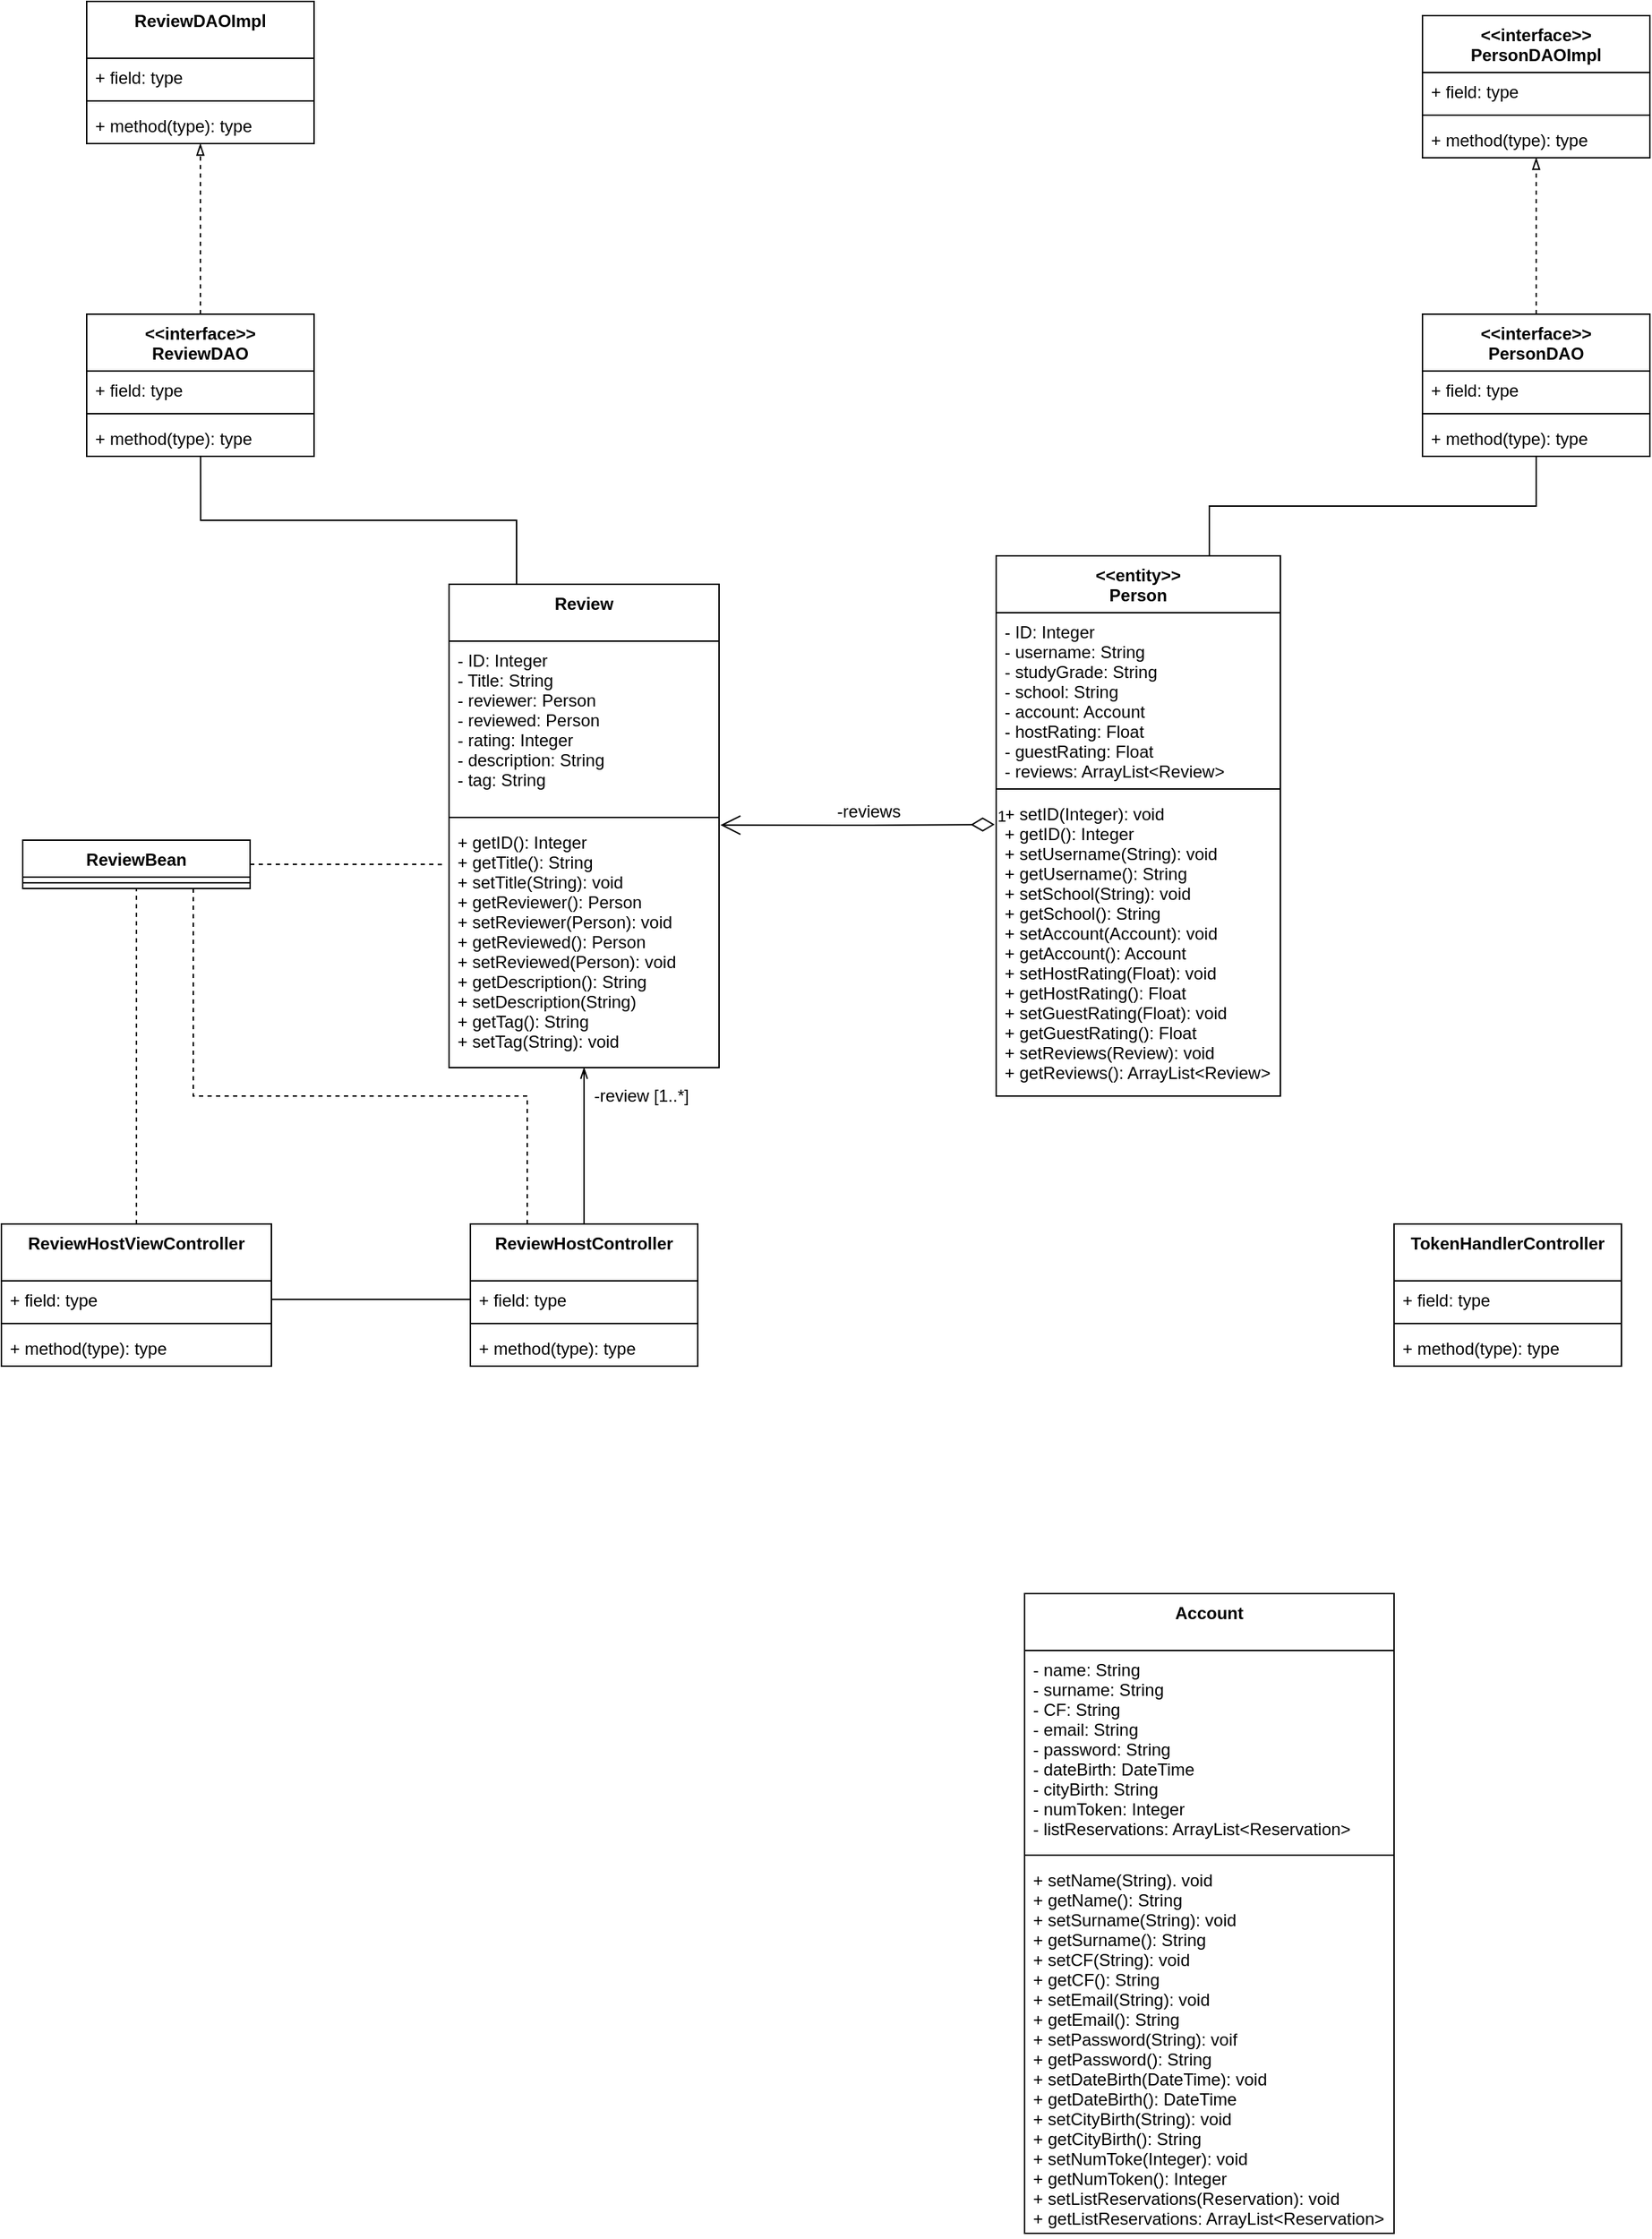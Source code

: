 <mxfile version="14.1.1" type="github">
  <diagram id="w0jWqpOduRP_DTYvotxJ" name="Page-1">
    <mxGraphModel dx="981" dy="1353" grid="1" gridSize="10" guides="1" tooltips="1" connect="1" arrows="1" fold="1" page="1" pageScale="1" pageWidth="1169" pageHeight="827" math="0" shadow="0">
      <root>
        <mxCell id="0" />
        <mxCell id="1" parent="0" />
        <mxCell id="_ANVthijb6fyCb5TBOQM-40" style="edgeStyle=orthogonalEdgeStyle;rounded=0;orthogonalLoop=1;jettySize=auto;html=1;entryX=0.5;entryY=0.999;entryDx=0;entryDy=0;entryPerimeter=0;endArrow=openThin;endFill=0;" edge="1" parent="1" source="_ANVthijb6fyCb5TBOQM-1" target="_ANVthijb6fyCb5TBOQM-20">
          <mxGeometry relative="1" as="geometry" />
        </mxCell>
        <mxCell id="_ANVthijb6fyCb5TBOQM-45" style="edgeStyle=orthogonalEdgeStyle;rounded=0;orthogonalLoop=1;jettySize=auto;html=1;exitX=0.25;exitY=0;exitDx=0;exitDy=0;entryX=0.75;entryY=1;entryDx=0;entryDy=0;dashed=1;endArrow=none;endFill=0;" edge="1" parent="1" source="_ANVthijb6fyCb5TBOQM-1" target="_ANVthijb6fyCb5TBOQM-21">
          <mxGeometry relative="1" as="geometry">
            <Array as="points">
              <mxPoint x="450" y="-10" />
              <mxPoint x="215" y="-10" />
            </Array>
          </mxGeometry>
        </mxCell>
        <mxCell id="_ANVthijb6fyCb5TBOQM-1" value="ReviewHostController" style="swimlane;fontStyle=1;align=center;verticalAlign=top;childLayout=stackLayout;horizontal=1;startSize=40;horizontalStack=0;resizeParent=1;resizeParentMax=0;resizeLast=0;collapsible=1;marginBottom=0;" vertex="1" parent="1">
          <mxGeometry x="410" y="80" width="160" height="100" as="geometry">
            <mxRectangle x="490" y="250" width="160" height="40" as="alternateBounds" />
          </mxGeometry>
        </mxCell>
        <mxCell id="_ANVthijb6fyCb5TBOQM-2" value="+ field: type" style="text;strokeColor=none;fillColor=none;align=left;verticalAlign=top;spacingLeft=4;spacingRight=4;overflow=hidden;rotatable=0;points=[[0,0.5],[1,0.5]];portConstraint=eastwest;" vertex="1" parent="_ANVthijb6fyCb5TBOQM-1">
          <mxGeometry y="40" width="160" height="26" as="geometry" />
        </mxCell>
        <mxCell id="_ANVthijb6fyCb5TBOQM-3" value="" style="line;strokeWidth=1;fillColor=none;align=left;verticalAlign=middle;spacingTop=-1;spacingLeft=3;spacingRight=3;rotatable=0;labelPosition=right;points=[];portConstraint=eastwest;" vertex="1" parent="_ANVthijb6fyCb5TBOQM-1">
          <mxGeometry y="66" width="160" height="8" as="geometry" />
        </mxCell>
        <mxCell id="_ANVthijb6fyCb5TBOQM-4" value="+ method(type): type" style="text;strokeColor=none;fillColor=none;align=left;verticalAlign=top;spacingLeft=4;spacingRight=4;overflow=hidden;rotatable=0;points=[[0,0.5],[1,0.5]];portConstraint=eastwest;" vertex="1" parent="_ANVthijb6fyCb5TBOQM-1">
          <mxGeometry y="74" width="160" height="26" as="geometry" />
        </mxCell>
        <mxCell id="_ANVthijb6fyCb5TBOQM-44" style="edgeStyle=orthogonalEdgeStyle;rounded=0;orthogonalLoop=1;jettySize=auto;html=1;entryX=0.5;entryY=1;entryDx=0;entryDy=0;dashed=1;endArrow=none;endFill=0;" edge="1" parent="1" source="_ANVthijb6fyCb5TBOQM-5" target="_ANVthijb6fyCb5TBOQM-21">
          <mxGeometry relative="1" as="geometry" />
        </mxCell>
        <mxCell id="_ANVthijb6fyCb5TBOQM-5" value="ReviewHostViewController" style="swimlane;fontStyle=1;align=center;verticalAlign=top;childLayout=stackLayout;horizontal=1;startSize=40;horizontalStack=0;resizeParent=1;resizeParentMax=0;resizeLast=0;collapsible=1;marginBottom=0;" vertex="1" parent="1">
          <mxGeometry x="80" y="80" width="190" height="100" as="geometry">
            <mxRectangle x="490" y="250" width="160" height="40" as="alternateBounds" />
          </mxGeometry>
        </mxCell>
        <mxCell id="_ANVthijb6fyCb5TBOQM-6" value="+ field: type" style="text;strokeColor=none;fillColor=none;align=left;verticalAlign=top;spacingLeft=4;spacingRight=4;overflow=hidden;rotatable=0;points=[[0,0.5],[1,0.5]];portConstraint=eastwest;" vertex="1" parent="_ANVthijb6fyCb5TBOQM-5">
          <mxGeometry y="40" width="190" height="26" as="geometry" />
        </mxCell>
        <mxCell id="_ANVthijb6fyCb5TBOQM-7" value="" style="line;strokeWidth=1;fillColor=none;align=left;verticalAlign=middle;spacingTop=-1;spacingLeft=3;spacingRight=3;rotatable=0;labelPosition=right;points=[];portConstraint=eastwest;" vertex="1" parent="_ANVthijb6fyCb5TBOQM-5">
          <mxGeometry y="66" width="190" height="8" as="geometry" />
        </mxCell>
        <mxCell id="_ANVthijb6fyCb5TBOQM-8" value="+ method(type): type" style="text;strokeColor=none;fillColor=none;align=left;verticalAlign=top;spacingLeft=4;spacingRight=4;overflow=hidden;rotatable=0;points=[[0,0.5],[1,0.5]];portConstraint=eastwest;" vertex="1" parent="_ANVthijb6fyCb5TBOQM-5">
          <mxGeometry y="74" width="190" height="26" as="geometry" />
        </mxCell>
        <mxCell id="_ANVthijb6fyCb5TBOQM-9" value="TokenHandlerController" style="swimlane;fontStyle=1;align=center;verticalAlign=top;childLayout=stackLayout;horizontal=1;startSize=40;horizontalStack=0;resizeParent=1;resizeParentMax=0;resizeLast=0;collapsible=1;marginBottom=0;" vertex="1" parent="1">
          <mxGeometry x="1060" y="80" width="160" height="100" as="geometry">
            <mxRectangle x="490" y="250" width="160" height="40" as="alternateBounds" />
          </mxGeometry>
        </mxCell>
        <mxCell id="_ANVthijb6fyCb5TBOQM-10" value="+ field: type" style="text;strokeColor=none;fillColor=none;align=left;verticalAlign=top;spacingLeft=4;spacingRight=4;overflow=hidden;rotatable=0;points=[[0,0.5],[1,0.5]];portConstraint=eastwest;" vertex="1" parent="_ANVthijb6fyCb5TBOQM-9">
          <mxGeometry y="40" width="160" height="26" as="geometry" />
        </mxCell>
        <mxCell id="_ANVthijb6fyCb5TBOQM-11" value="" style="line;strokeWidth=1;fillColor=none;align=left;verticalAlign=middle;spacingTop=-1;spacingLeft=3;spacingRight=3;rotatable=0;labelPosition=right;points=[];portConstraint=eastwest;" vertex="1" parent="_ANVthijb6fyCb5TBOQM-9">
          <mxGeometry y="66" width="160" height="8" as="geometry" />
        </mxCell>
        <mxCell id="_ANVthijb6fyCb5TBOQM-12" value="+ method(type): type" style="text;strokeColor=none;fillColor=none;align=left;verticalAlign=top;spacingLeft=4;spacingRight=4;overflow=hidden;rotatable=0;points=[[0,0.5],[1,0.5]];portConstraint=eastwest;" vertex="1" parent="_ANVthijb6fyCb5TBOQM-9">
          <mxGeometry y="74" width="160" height="26" as="geometry" />
        </mxCell>
        <mxCell id="_ANVthijb6fyCb5TBOQM-13" value="Account" style="swimlane;fontStyle=1;align=center;verticalAlign=top;childLayout=stackLayout;horizontal=1;startSize=40;horizontalStack=0;resizeParent=1;resizeParentMax=0;resizeLast=0;collapsible=1;marginBottom=0;" vertex="1" parent="1">
          <mxGeometry x="800" y="340" width="260" height="450" as="geometry" />
        </mxCell>
        <mxCell id="_ANVthijb6fyCb5TBOQM-14" value="- name: String&#xa;- surname: String&#xa;- CF: String&#xa;- email: String&#xa;- password: String&#xa;- dateBirth: DateTime&#xa;- cityBirth: String&#xa;- numToken: Integer&#xa;- listReservations: ArrayList&lt;Reservation&gt;" style="text;strokeColor=none;fillColor=none;align=left;verticalAlign=top;spacingLeft=4;spacingRight=4;overflow=hidden;rotatable=0;points=[[0,0.5],[1,0.5]];portConstraint=eastwest;" vertex="1" parent="_ANVthijb6fyCb5TBOQM-13">
          <mxGeometry y="40" width="260" height="140" as="geometry" />
        </mxCell>
        <mxCell id="_ANVthijb6fyCb5TBOQM-15" value="" style="line;strokeWidth=1;fillColor=none;align=left;verticalAlign=middle;spacingTop=-1;spacingLeft=3;spacingRight=3;rotatable=0;labelPosition=right;points=[];portConstraint=eastwest;" vertex="1" parent="_ANVthijb6fyCb5TBOQM-13">
          <mxGeometry y="180" width="260" height="8" as="geometry" />
        </mxCell>
        <mxCell id="_ANVthijb6fyCb5TBOQM-16" value="+ setName(String). void&#xa;+ getName(): String&#xa;+ setSurname(String): void&#xa;+ getSurname(): String&#xa;+ setCF(String): void&#xa;+ getCF(): String&#xa;+ setEmail(String): void&#xa;+ getEmail(): String&#xa;+ setPassword(String): voif&#xa;+ getPassword(): String&#xa;+ setDateBirth(DateTime): void&#xa;+ getDateBirth(): DateTime&#xa;+ setCityBirth(String): void&#xa;+ getCityBirth(): String&#xa;+ setNumToke(Integer): void&#xa;+ getNumToken(): Integer&#xa;+ setListReservations(Reservation): void&#xa;+ getListReservations: ArrayList&lt;Reservation&gt;&#xa;&#xa;" style="text;strokeColor=none;fillColor=none;align=left;verticalAlign=top;spacingLeft=4;spacingRight=4;overflow=hidden;rotatable=0;points=[[0,0.5],[1,0.5]];portConstraint=eastwest;" vertex="1" parent="_ANVthijb6fyCb5TBOQM-13">
          <mxGeometry y="188" width="260" height="262" as="geometry" />
        </mxCell>
        <mxCell id="_ANVthijb6fyCb5TBOQM-36" style="edgeStyle=orthogonalEdgeStyle;rounded=0;orthogonalLoop=1;jettySize=auto;html=1;entryX=0.501;entryY=1;entryDx=0;entryDy=0;entryPerimeter=0;endArrow=none;endFill=0;exitX=0.25;exitY=0;exitDx=0;exitDy=0;" edge="1" parent="1" source="_ANVthijb6fyCb5TBOQM-17" target="_ANVthijb6fyCb5TBOQM-31">
          <mxGeometry relative="1" as="geometry" />
        </mxCell>
        <mxCell id="_ANVthijb6fyCb5TBOQM-17" value="Review" style="swimlane;fontStyle=1;align=center;verticalAlign=top;childLayout=stackLayout;horizontal=1;startSize=40;horizontalStack=0;resizeParent=1;resizeParentMax=0;resizeLast=0;collapsible=1;marginBottom=0;" vertex="1" parent="1">
          <mxGeometry x="395" y="-370" width="190" height="340" as="geometry" />
        </mxCell>
        <mxCell id="_ANVthijb6fyCb5TBOQM-18" value="- ID: Integer&#xa;- Title: String&#xa;- reviewer: Person&#xa;- reviewed: Person&#xa;- rating: Integer&#xa;- description: String&#xa;- tag: String" style="text;strokeColor=none;fillColor=none;align=left;verticalAlign=top;spacingLeft=4;spacingRight=4;overflow=hidden;rotatable=0;points=[[0,0.5],[1,0.5]];portConstraint=eastwest;" vertex="1" parent="_ANVthijb6fyCb5TBOQM-17">
          <mxGeometry y="40" width="190" height="120" as="geometry" />
        </mxCell>
        <mxCell id="_ANVthijb6fyCb5TBOQM-19" value="" style="line;strokeWidth=1;fillColor=none;align=left;verticalAlign=middle;spacingTop=-1;spacingLeft=3;spacingRight=3;rotatable=0;labelPosition=right;points=[];portConstraint=eastwest;" vertex="1" parent="_ANVthijb6fyCb5TBOQM-17">
          <mxGeometry y="160" width="190" height="8" as="geometry" />
        </mxCell>
        <mxCell id="_ANVthijb6fyCb5TBOQM-20" value="+ getID(): Integer&#xa;+ getTitle(): String&#xa;+ setTitle(String): void&#xa;+ getReviewer(): Person&#xa;+ setReviewer(Person): void&#xa;+ getReviewed(): Person&#xa;+ setReviewed(Person): void&#xa;+ getDescription(): String&#xa;+ setDescription(String)&#xa;+ getTag(): String&#xa;+ setTag(String): void" style="text;strokeColor=none;fillColor=none;align=left;verticalAlign=top;spacingLeft=4;spacingRight=4;overflow=hidden;rotatable=0;points=[[0,0.5],[1,0.5]];portConstraint=eastwest;" vertex="1" parent="_ANVthijb6fyCb5TBOQM-17">
          <mxGeometry y="168" width="190" height="172" as="geometry" />
        </mxCell>
        <mxCell id="_ANVthijb6fyCb5TBOQM-43" style="edgeStyle=orthogonalEdgeStyle;rounded=0;orthogonalLoop=1;jettySize=auto;html=1;entryX=-0.012;entryY=0.169;entryDx=0;entryDy=0;entryPerimeter=0;dashed=1;endArrow=none;endFill=0;" edge="1" parent="1" source="_ANVthijb6fyCb5TBOQM-21" target="_ANVthijb6fyCb5TBOQM-20">
          <mxGeometry relative="1" as="geometry" />
        </mxCell>
        <mxCell id="_ANVthijb6fyCb5TBOQM-21" value="ReviewBean" style="swimlane;fontStyle=1;align=center;verticalAlign=top;childLayout=stackLayout;horizontal=1;startSize=26;horizontalStack=0;resizeParent=1;resizeParentMax=0;resizeLast=0;collapsible=1;marginBottom=0;" vertex="1" parent="1">
          <mxGeometry x="95" y="-190" width="160" height="34" as="geometry" />
        </mxCell>
        <mxCell id="_ANVthijb6fyCb5TBOQM-22" value="" style="line;strokeWidth=1;fillColor=none;align=left;verticalAlign=middle;spacingTop=-1;spacingLeft=3;spacingRight=3;rotatable=0;labelPosition=right;points=[];portConstraint=eastwest;" vertex="1" parent="_ANVthijb6fyCb5TBOQM-21">
          <mxGeometry y="26" width="160" height="8" as="geometry" />
        </mxCell>
        <mxCell id="_ANVthijb6fyCb5TBOQM-28" value="&lt;&lt;interface&gt;&gt;&#xa;ReviewDAO" style="swimlane;fontStyle=1;align=center;verticalAlign=top;childLayout=stackLayout;horizontal=1;startSize=40;horizontalStack=0;resizeParent=1;resizeParentMax=0;resizeLast=0;collapsible=1;marginBottom=0;" vertex="1" parent="1">
          <mxGeometry x="140" y="-560" width="160" height="100" as="geometry">
            <mxRectangle x="490" y="250" width="160" height="40" as="alternateBounds" />
          </mxGeometry>
        </mxCell>
        <mxCell id="_ANVthijb6fyCb5TBOQM-29" value="+ field: type" style="text;strokeColor=none;fillColor=none;align=left;verticalAlign=top;spacingLeft=4;spacingRight=4;overflow=hidden;rotatable=0;points=[[0,0.5],[1,0.5]];portConstraint=eastwest;" vertex="1" parent="_ANVthijb6fyCb5TBOQM-28">
          <mxGeometry y="40" width="160" height="26" as="geometry" />
        </mxCell>
        <mxCell id="_ANVthijb6fyCb5TBOQM-30" value="" style="line;strokeWidth=1;fillColor=none;align=left;verticalAlign=middle;spacingTop=-1;spacingLeft=3;spacingRight=3;rotatable=0;labelPosition=right;points=[];portConstraint=eastwest;" vertex="1" parent="_ANVthijb6fyCb5TBOQM-28">
          <mxGeometry y="66" width="160" height="8" as="geometry" />
        </mxCell>
        <mxCell id="_ANVthijb6fyCb5TBOQM-31" value="+ method(type): type" style="text;strokeColor=none;fillColor=none;align=left;verticalAlign=top;spacingLeft=4;spacingRight=4;overflow=hidden;rotatable=0;points=[[0,0.5],[1,0.5]];portConstraint=eastwest;" vertex="1" parent="_ANVthijb6fyCb5TBOQM-28">
          <mxGeometry y="74" width="160" height="26" as="geometry" />
        </mxCell>
        <mxCell id="_ANVthijb6fyCb5TBOQM-39" style="edgeStyle=orthogonalEdgeStyle;rounded=0;orthogonalLoop=1;jettySize=auto;html=1;endArrow=blockThin;endFill=0;dashed=1;exitX=0.5;exitY=0;exitDx=0;exitDy=0;" edge="1" parent="1" source="_ANVthijb6fyCb5TBOQM-28" target="_ANVthijb6fyCb5TBOQM-32">
          <mxGeometry relative="1" as="geometry" />
        </mxCell>
        <mxCell id="_ANVthijb6fyCb5TBOQM-32" value="ReviewDAOImpl" style="swimlane;fontStyle=1;align=center;verticalAlign=top;childLayout=stackLayout;horizontal=1;startSize=40;horizontalStack=0;resizeParent=1;resizeParentMax=0;resizeLast=0;collapsible=1;marginBottom=0;" vertex="1" parent="1">
          <mxGeometry x="140" y="-780" width="160" height="100" as="geometry">
            <mxRectangle x="490" y="250" width="160" height="40" as="alternateBounds" />
          </mxGeometry>
        </mxCell>
        <mxCell id="_ANVthijb6fyCb5TBOQM-33" value="+ field: type" style="text;strokeColor=none;fillColor=none;align=left;verticalAlign=top;spacingLeft=4;spacingRight=4;overflow=hidden;rotatable=0;points=[[0,0.5],[1,0.5]];portConstraint=eastwest;" vertex="1" parent="_ANVthijb6fyCb5TBOQM-32">
          <mxGeometry y="40" width="160" height="26" as="geometry" />
        </mxCell>
        <mxCell id="_ANVthijb6fyCb5TBOQM-34" value="" style="line;strokeWidth=1;fillColor=none;align=left;verticalAlign=middle;spacingTop=-1;spacingLeft=3;spacingRight=3;rotatable=0;labelPosition=right;points=[];portConstraint=eastwest;" vertex="1" parent="_ANVthijb6fyCb5TBOQM-32">
          <mxGeometry y="66" width="160" height="8" as="geometry" />
        </mxCell>
        <mxCell id="_ANVthijb6fyCb5TBOQM-35" value="+ method(type): type" style="text;strokeColor=none;fillColor=none;align=left;verticalAlign=top;spacingLeft=4;spacingRight=4;overflow=hidden;rotatable=0;points=[[0,0.5],[1,0.5]];portConstraint=eastwest;" vertex="1" parent="_ANVthijb6fyCb5TBOQM-32">
          <mxGeometry y="74" width="160" height="26" as="geometry" />
        </mxCell>
        <mxCell id="_ANVthijb6fyCb5TBOQM-41" value="-review [1..*]" style="text;html=1;align=center;verticalAlign=middle;resizable=0;points=[];autosize=1;" vertex="1" parent="1">
          <mxGeometry x="490" y="-20" width="80" height="20" as="geometry" />
        </mxCell>
        <mxCell id="_ANVthijb6fyCb5TBOQM-46" style="edgeStyle=orthogonalEdgeStyle;rounded=0;orthogonalLoop=1;jettySize=auto;html=1;entryX=0;entryY=0.5;entryDx=0;entryDy=0;endArrow=none;endFill=0;" edge="1" parent="1" source="_ANVthijb6fyCb5TBOQM-6" target="_ANVthijb6fyCb5TBOQM-2">
          <mxGeometry relative="1" as="geometry" />
        </mxCell>
        <mxCell id="_ANVthijb6fyCb5TBOQM-47" value="&lt;&lt;entity&gt;&gt;&#xa;Person" style="swimlane;fontStyle=1;align=center;verticalAlign=top;childLayout=stackLayout;horizontal=1;startSize=40;horizontalStack=0;resizeParent=1;resizeParentMax=0;resizeLast=0;collapsible=1;marginBottom=0;" vertex="1" parent="1">
          <mxGeometry x="780" y="-390" width="200" height="380" as="geometry" />
        </mxCell>
        <mxCell id="_ANVthijb6fyCb5TBOQM-48" value="- ID: Integer&#xa;- username: String&#xa;- studyGrade: String&#xa;- school: String&#xa;- account: Account&#xa;- hostRating: Float&#xa;- guestRating: Float&#xa;- reviews: ArrayList&lt;Review&gt;" style="text;strokeColor=none;fillColor=none;align=left;verticalAlign=top;spacingLeft=4;spacingRight=4;overflow=hidden;rotatable=0;points=[[0,0.5],[1,0.5]];portConstraint=eastwest;" vertex="1" parent="_ANVthijb6fyCb5TBOQM-47">
          <mxGeometry y="40" width="200" height="120" as="geometry" />
        </mxCell>
        <mxCell id="_ANVthijb6fyCb5TBOQM-49" value="" style="line;strokeWidth=1;fillColor=none;align=left;verticalAlign=middle;spacingTop=-1;spacingLeft=3;spacingRight=3;rotatable=0;labelPosition=right;points=[];portConstraint=eastwest;" vertex="1" parent="_ANVthijb6fyCb5TBOQM-47">
          <mxGeometry y="160" width="200" height="8" as="geometry" />
        </mxCell>
        <mxCell id="_ANVthijb6fyCb5TBOQM-50" value="+ setID(Integer): void&#xa;+ getID(): Integer&#xa;+ setUsername(String): void&#xa;+ getUsername(): String&#xa;+ setSchool(String): void&#xa;+ getSchool(): String&#xa;+ setAccount(Account): void&#xa;+ getAccount(): Account&#xa;+ setHostRating(Float): void&#xa;+ getHostRating(): Float&#xa;+ setGuestRating(Float): void&#xa;+ getGuestRating(): Float&#xa;+ setReviews(Review): void&#xa;+ getReviews(): ArrayList&lt;Review&gt;" style="text;strokeColor=none;fillColor=none;align=left;verticalAlign=top;spacingLeft=4;spacingRight=4;overflow=hidden;rotatable=0;points=[[0,0.5],[1,0.5]];portConstraint=eastwest;" vertex="1" parent="_ANVthijb6fyCb5TBOQM-47">
          <mxGeometry y="168" width="200" height="212" as="geometry" />
        </mxCell>
        <mxCell id="_ANVthijb6fyCb5TBOQM-56" style="edgeStyle=orthogonalEdgeStyle;rounded=0;orthogonalLoop=1;jettySize=auto;html=1;entryX=0.75;entryY=0;entryDx=0;entryDy=0;endArrow=none;endFill=0;exitX=0.5;exitY=1.02;exitDx=0;exitDy=0;exitPerimeter=0;" edge="1" parent="1" source="_ANVthijb6fyCb5TBOQM-55" target="_ANVthijb6fyCb5TBOQM-47">
          <mxGeometry relative="1" as="geometry" />
        </mxCell>
        <mxCell id="_ANVthijb6fyCb5TBOQM-52" value="&lt;&lt;interface&gt;&gt;&#xa;PersonDAO" style="swimlane;fontStyle=1;align=center;verticalAlign=top;childLayout=stackLayout;horizontal=1;startSize=40;horizontalStack=0;resizeParent=1;resizeParentMax=0;resizeLast=0;collapsible=1;marginBottom=0;" vertex="1" parent="1">
          <mxGeometry x="1080" y="-560" width="160" height="100" as="geometry">
            <mxRectangle x="490" y="250" width="160" height="40" as="alternateBounds" />
          </mxGeometry>
        </mxCell>
        <mxCell id="_ANVthijb6fyCb5TBOQM-53" value="+ field: type" style="text;strokeColor=none;fillColor=none;align=left;verticalAlign=top;spacingLeft=4;spacingRight=4;overflow=hidden;rotatable=0;points=[[0,0.5],[1,0.5]];portConstraint=eastwest;" vertex="1" parent="_ANVthijb6fyCb5TBOQM-52">
          <mxGeometry y="40" width="160" height="26" as="geometry" />
        </mxCell>
        <mxCell id="_ANVthijb6fyCb5TBOQM-54" value="" style="line;strokeWidth=1;fillColor=none;align=left;verticalAlign=middle;spacingTop=-1;spacingLeft=3;spacingRight=3;rotatable=0;labelPosition=right;points=[];portConstraint=eastwest;" vertex="1" parent="_ANVthijb6fyCb5TBOQM-52">
          <mxGeometry y="66" width="160" height="8" as="geometry" />
        </mxCell>
        <mxCell id="_ANVthijb6fyCb5TBOQM-55" value="+ method(type): type" style="text;strokeColor=none;fillColor=none;align=left;verticalAlign=top;spacingLeft=4;spacingRight=4;overflow=hidden;rotatable=0;points=[[0,0.5],[1,0.5]];portConstraint=eastwest;" vertex="1" parent="_ANVthijb6fyCb5TBOQM-52">
          <mxGeometry y="74" width="160" height="26" as="geometry" />
        </mxCell>
        <mxCell id="_ANVthijb6fyCb5TBOQM-57" value="&lt;&lt;interface&gt;&gt;&#xa;PersonDAOImpl" style="swimlane;fontStyle=1;align=center;verticalAlign=top;childLayout=stackLayout;horizontal=1;startSize=40;horizontalStack=0;resizeParent=1;resizeParentMax=0;resizeLast=0;collapsible=1;marginBottom=0;" vertex="1" parent="1">
          <mxGeometry x="1080" y="-770" width="160" height="100" as="geometry">
            <mxRectangle x="490" y="250" width="160" height="40" as="alternateBounds" />
          </mxGeometry>
        </mxCell>
        <mxCell id="_ANVthijb6fyCb5TBOQM-58" value="+ field: type" style="text;strokeColor=none;fillColor=none;align=left;verticalAlign=top;spacingLeft=4;spacingRight=4;overflow=hidden;rotatable=0;points=[[0,0.5],[1,0.5]];portConstraint=eastwest;" vertex="1" parent="_ANVthijb6fyCb5TBOQM-57">
          <mxGeometry y="40" width="160" height="26" as="geometry" />
        </mxCell>
        <mxCell id="_ANVthijb6fyCb5TBOQM-59" value="" style="line;strokeWidth=1;fillColor=none;align=left;verticalAlign=middle;spacingTop=-1;spacingLeft=3;spacingRight=3;rotatable=0;labelPosition=right;points=[];portConstraint=eastwest;" vertex="1" parent="_ANVthijb6fyCb5TBOQM-57">
          <mxGeometry y="66" width="160" height="8" as="geometry" />
        </mxCell>
        <mxCell id="_ANVthijb6fyCb5TBOQM-60" value="+ method(type): type" style="text;strokeColor=none;fillColor=none;align=left;verticalAlign=top;spacingLeft=4;spacingRight=4;overflow=hidden;rotatable=0;points=[[0,0.5],[1,0.5]];portConstraint=eastwest;" vertex="1" parent="_ANVthijb6fyCb5TBOQM-57">
          <mxGeometry y="74" width="160" height="26" as="geometry" />
        </mxCell>
        <mxCell id="_ANVthijb6fyCb5TBOQM-62" style="edgeStyle=orthogonalEdgeStyle;rounded=0;orthogonalLoop=1;jettySize=auto;html=1;endArrow=blockThin;endFill=0;dashed=1;exitX=0.5;exitY=0;exitDx=0;exitDy=0;entryX=0.5;entryY=0.998;entryDx=0;entryDy=0;entryPerimeter=0;" edge="1" parent="1" source="_ANVthijb6fyCb5TBOQM-52" target="_ANVthijb6fyCb5TBOQM-60">
          <mxGeometry relative="1" as="geometry">
            <mxPoint x="1000" y="-570" as="sourcePoint" />
            <mxPoint x="1000" y="-690" as="targetPoint" />
          </mxGeometry>
        </mxCell>
        <mxCell id="_ANVthijb6fyCb5TBOQM-63" value="1" style="endArrow=open;html=1;endSize=12;startArrow=diamondThin;startSize=14;startFill=0;edgeStyle=orthogonalEdgeStyle;align=left;verticalAlign=bottom;entryX=1.005;entryY=0.008;entryDx=0;entryDy=0;entryPerimeter=0;" edge="1" parent="1" target="_ANVthijb6fyCb5TBOQM-20">
          <mxGeometry x="-1" y="3" relative="1" as="geometry">
            <mxPoint x="779" y="-201" as="sourcePoint" />
            <mxPoint x="590" y="-159" as="targetPoint" />
          </mxGeometry>
        </mxCell>
        <mxCell id="_ANVthijb6fyCb5TBOQM-64" value="-reviews" style="text;html=1;align=center;verticalAlign=middle;resizable=0;points=[];autosize=1;" vertex="1" parent="1">
          <mxGeometry x="660" y="-220" width="60" height="20" as="geometry" />
        </mxCell>
      </root>
    </mxGraphModel>
  </diagram>
</mxfile>
